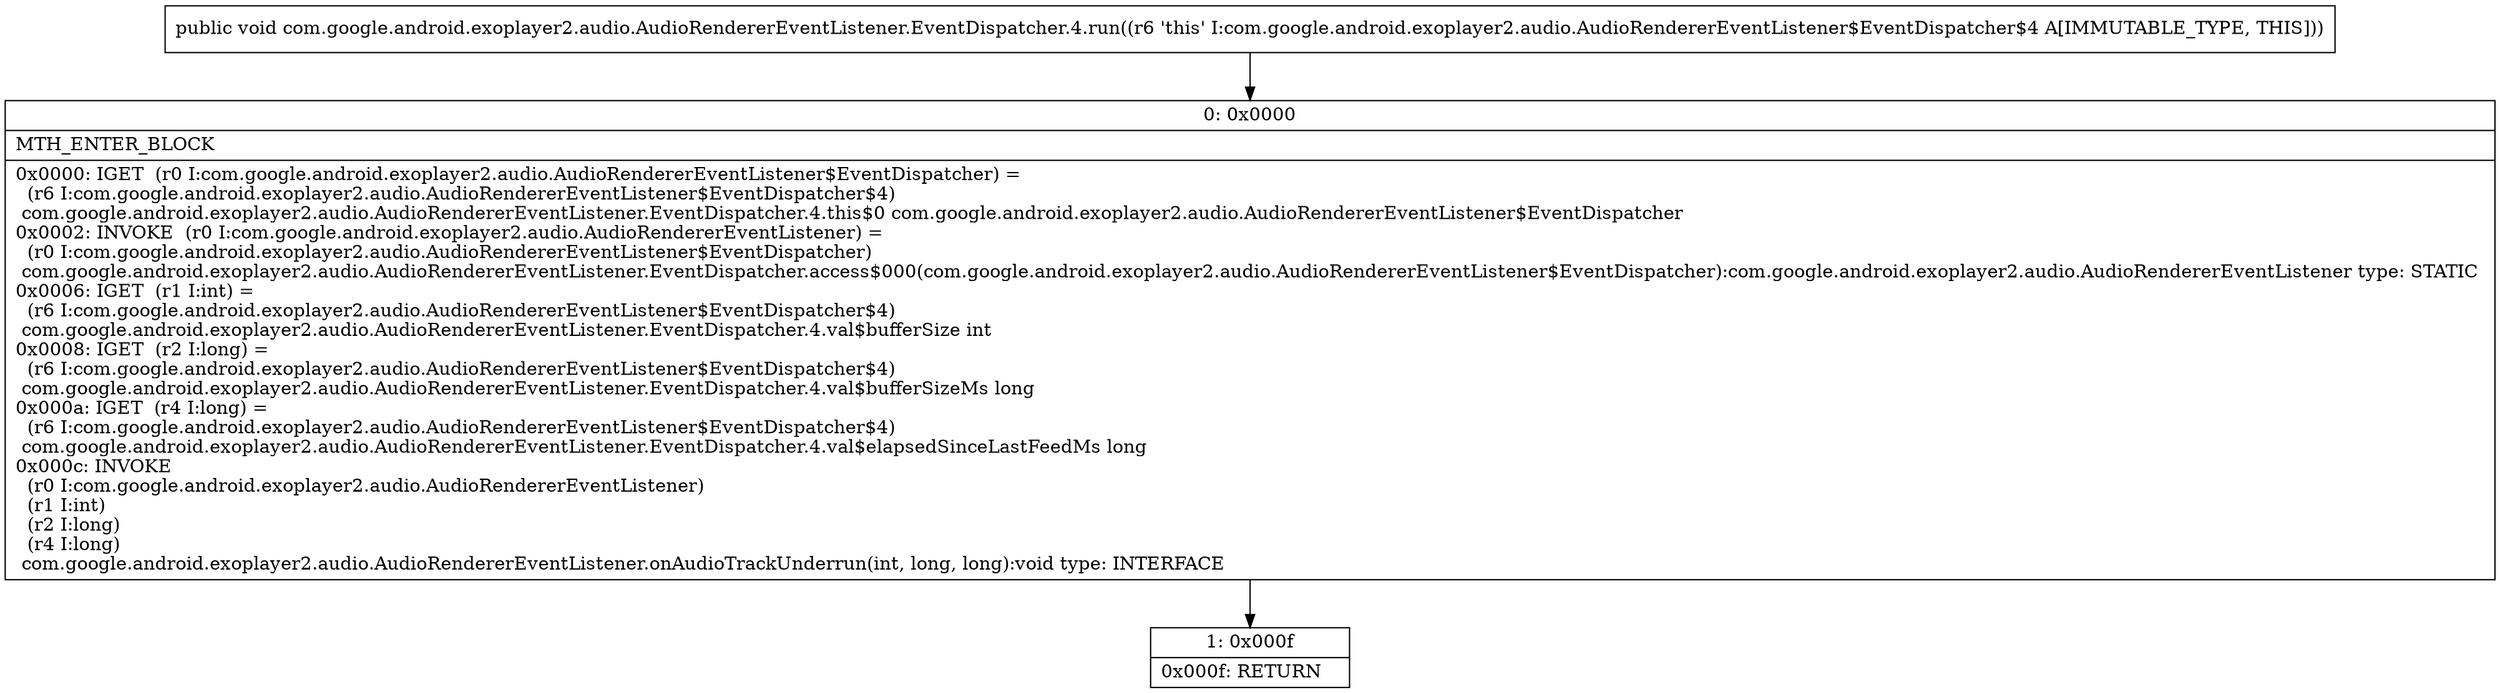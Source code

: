 digraph "CFG forcom.google.android.exoplayer2.audio.AudioRendererEventListener.EventDispatcher.4.run()V" {
Node_0 [shape=record,label="{0\:\ 0x0000|MTH_ENTER_BLOCK\l|0x0000: IGET  (r0 I:com.google.android.exoplayer2.audio.AudioRendererEventListener$EventDispatcher) = \l  (r6 I:com.google.android.exoplayer2.audio.AudioRendererEventListener$EventDispatcher$4)\l com.google.android.exoplayer2.audio.AudioRendererEventListener.EventDispatcher.4.this$0 com.google.android.exoplayer2.audio.AudioRendererEventListener$EventDispatcher \l0x0002: INVOKE  (r0 I:com.google.android.exoplayer2.audio.AudioRendererEventListener) = \l  (r0 I:com.google.android.exoplayer2.audio.AudioRendererEventListener$EventDispatcher)\l com.google.android.exoplayer2.audio.AudioRendererEventListener.EventDispatcher.access$000(com.google.android.exoplayer2.audio.AudioRendererEventListener$EventDispatcher):com.google.android.exoplayer2.audio.AudioRendererEventListener type: STATIC \l0x0006: IGET  (r1 I:int) = \l  (r6 I:com.google.android.exoplayer2.audio.AudioRendererEventListener$EventDispatcher$4)\l com.google.android.exoplayer2.audio.AudioRendererEventListener.EventDispatcher.4.val$bufferSize int \l0x0008: IGET  (r2 I:long) = \l  (r6 I:com.google.android.exoplayer2.audio.AudioRendererEventListener$EventDispatcher$4)\l com.google.android.exoplayer2.audio.AudioRendererEventListener.EventDispatcher.4.val$bufferSizeMs long \l0x000a: IGET  (r4 I:long) = \l  (r6 I:com.google.android.exoplayer2.audio.AudioRendererEventListener$EventDispatcher$4)\l com.google.android.exoplayer2.audio.AudioRendererEventListener.EventDispatcher.4.val$elapsedSinceLastFeedMs long \l0x000c: INVOKE  \l  (r0 I:com.google.android.exoplayer2.audio.AudioRendererEventListener)\l  (r1 I:int)\l  (r2 I:long)\l  (r4 I:long)\l com.google.android.exoplayer2.audio.AudioRendererEventListener.onAudioTrackUnderrun(int, long, long):void type: INTERFACE \l}"];
Node_1 [shape=record,label="{1\:\ 0x000f|0x000f: RETURN   \l}"];
MethodNode[shape=record,label="{public void com.google.android.exoplayer2.audio.AudioRendererEventListener.EventDispatcher.4.run((r6 'this' I:com.google.android.exoplayer2.audio.AudioRendererEventListener$EventDispatcher$4 A[IMMUTABLE_TYPE, THIS])) }"];
MethodNode -> Node_0;
Node_0 -> Node_1;
}


